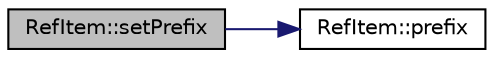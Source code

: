 digraph "RefItem::setPrefix"
{
 // LATEX_PDF_SIZE
  edge [fontname="Helvetica",fontsize="10",labelfontname="Helvetica",labelfontsize="10"];
  node [fontname="Helvetica",fontsize="10",shape=record];
  rankdir="LR";
  Node1 [label="RefItem::setPrefix",height=0.2,width=0.4,color="black", fillcolor="grey75", style="filled", fontcolor="black",tooltip=" "];
  Node1 -> Node2 [color="midnightblue",fontsize="10",style="solid"];
  Node2 [label="RefItem::prefix",height=0.2,width=0.4,color="black", fillcolor="white", style="filled",URL="$classRefItem.html#aa28e33e8173d77184ce643ec8b017177",tooltip=" "];
}
